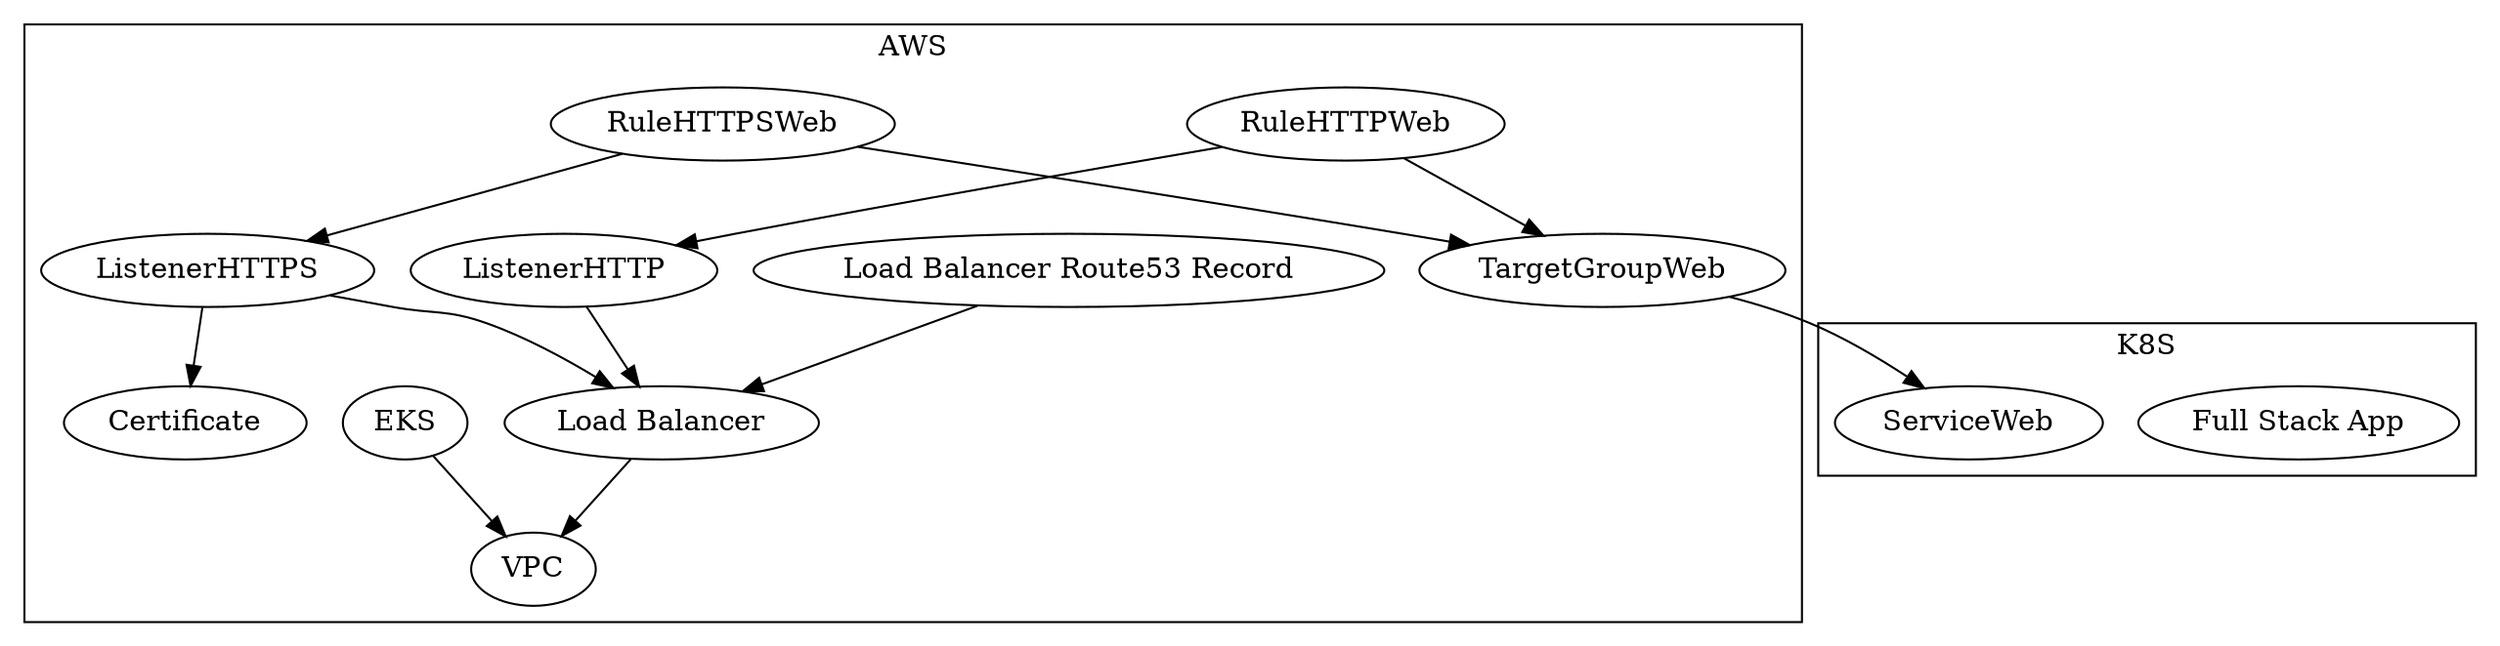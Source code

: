digraph graphname {
  subgraph "cluster_mock-1" {
label=AWS;
"VPC"
"EKS"
"Certificate"
"Load Balancer"
"Load Balancer Route53 Record"
"ListenerHTTP"
"ListenerHTTPS"
"TargetGroupWeb"
"RuleHTTPWeb"
"RuleHTTPSWeb"

}

subgraph "cluster_k8s-2" {
label=K8S
"Full Stack App"
"ServiceWeb"
}
"RuleHTTPSWeb"->"ListenerHTTPS"
"RuleHTTPSWeb"->"TargetGroupWeb"
"ListenerHTTPS"->"Certificate"
"ListenerHTTPS"->"Load Balancer"
"TargetGroupWeb"->"ServiceWeb"
"RuleHTTPWeb"->"ListenerHTTP"
"RuleHTTPWeb"->"TargetGroupWeb"
"ListenerHTTP"->"Load Balancer"
"Load Balancer"->"VPC"
"EKS" -> "VPC"
"Load Balancer Route53 Record"->"Load Balancer" 


}
